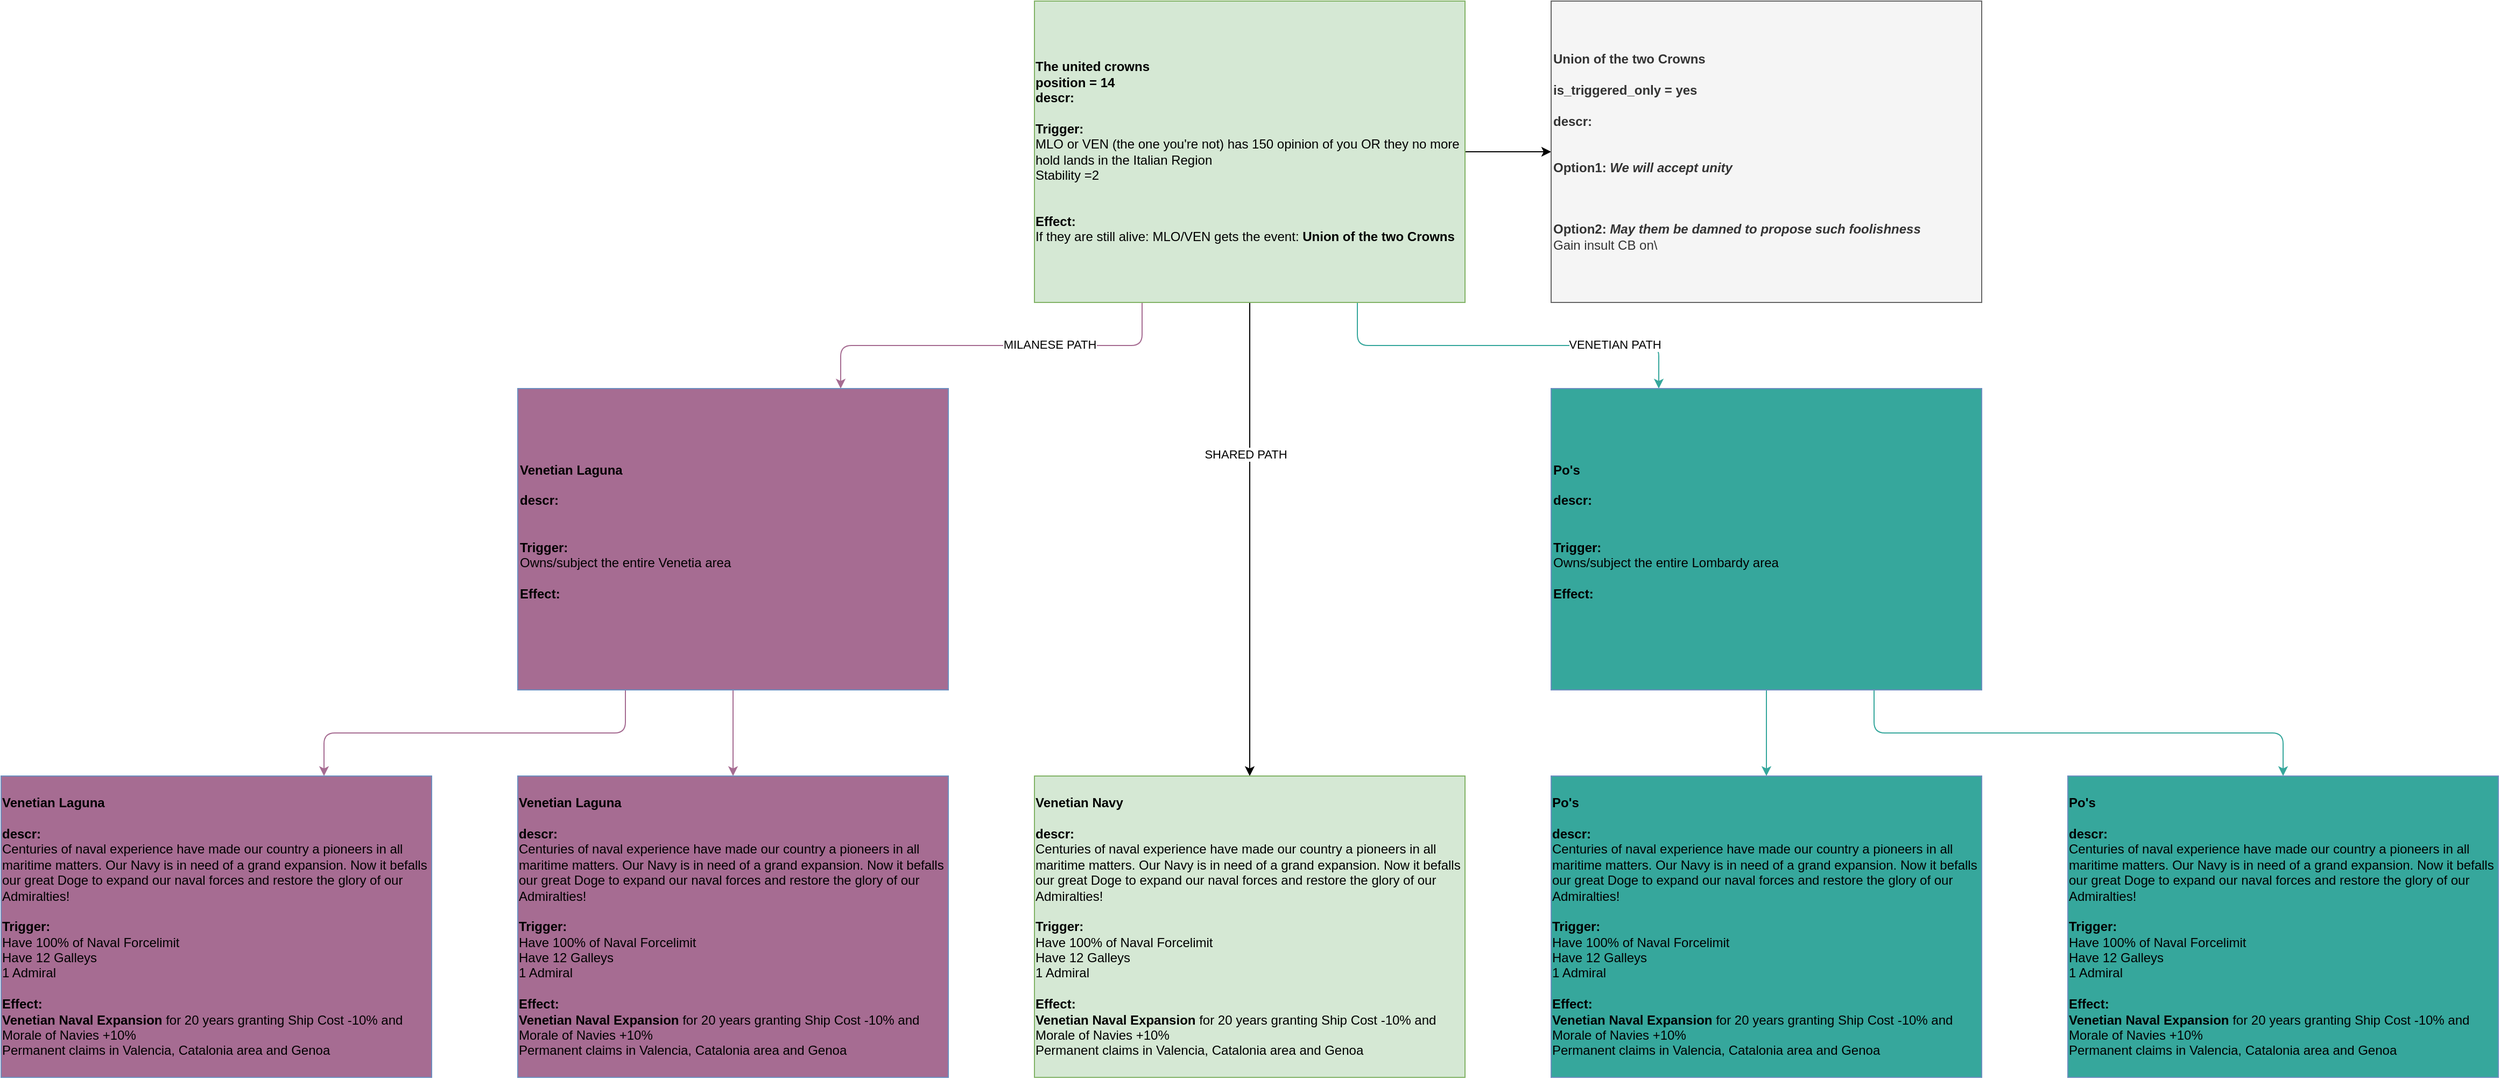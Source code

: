 <mxfile version="12.9.13" type="device" pages="3"><diagram id="zerd9-6zfmthPv0T37ZO" name="Missions"><mxGraphModel dx="1274" dy="419" grid="1" gridSize="10" guides="1" tooltips="1" connect="1" arrows="1" fold="1" page="1" pageScale="1" pageWidth="827" pageHeight="1169" math="0" shadow="0"><root><mxCell id="0"/><mxCell id="1" parent="0"/><mxCell id="Tof2A_ICv2ypKXXE4ndG-11" style="edgeStyle=orthogonalEdgeStyle;rounded=1;orthogonalLoop=1;jettySize=auto;html=1;exitX=0.25;exitY=1;exitDx=0;exitDy=0;entryX=0.75;entryY=0;entryDx=0;entryDy=0;strokeColor=#A66C92;" parent="1" source="Tof2A_ICv2ypKXXE4ndG-1" target="Tof2A_ICv2ypKXXE4ndG-2" edge="1"><mxGeometry relative="1" as="geometry"/></mxCell><mxCell id="Tof2A_ICv2ypKXXE4ndG-16" value="MILANESE PATH" style="edgeLabel;html=1;align=center;verticalAlign=middle;resizable=0;points=[];" parent="Tof2A_ICv2ypKXXE4ndG-11" vertex="1" connectable="0"><mxGeometry x="-0.296" y="-1" relative="1" as="geometry"><mxPoint as="offset"/></mxGeometry></mxCell><mxCell id="Tof2A_ICv2ypKXXE4ndG-12" style="edgeStyle=orthogonalEdgeStyle;rounded=1;orthogonalLoop=1;jettySize=auto;html=1;exitX=0.75;exitY=1;exitDx=0;exitDy=0;entryX=0.25;entryY=0;entryDx=0;entryDy=0;strokeColor=#36a79c;" parent="1" source="Tof2A_ICv2ypKXXE4ndG-1" target="Tof2A_ICv2ypKXXE4ndG-6" edge="1"><mxGeometry relative="1" as="geometry"/></mxCell><mxCell id="Tof2A_ICv2ypKXXE4ndG-17" value="VENETIAN PATH" style="edgeLabel;html=1;align=center;verticalAlign=middle;resizable=0;points=[];" parent="Tof2A_ICv2ypKXXE4ndG-12" vertex="1" connectable="0"><mxGeometry x="0.546" y="1" relative="1" as="geometry"><mxPoint as="offset"/></mxGeometry></mxCell><mxCell id="Tof2A_ICv2ypKXXE4ndG-15" value="" style="edgeStyle=orthogonalEdgeStyle;rounded=1;orthogonalLoop=1;jettySize=auto;html=1;" parent="1" source="Tof2A_ICv2ypKXXE4ndG-1" target="Tof2A_ICv2ypKXXE4ndG-14" edge="1"><mxGeometry relative="1" as="geometry"/></mxCell><mxCell id="eL-crTL1Sbga68vLstfi-1" value="SHARED PATH" style="edgeLabel;html=1;align=center;verticalAlign=middle;resizable=0;points=[];" vertex="1" connectable="0" parent="Tof2A_ICv2ypKXXE4ndG-15"><mxGeometry x="-0.359" y="-4" relative="1" as="geometry"><mxPoint as="offset"/></mxGeometry></mxCell><mxCell id="jUaCo4pysnGrMPntWtef-2" value="" style="edgeStyle=orthogonalEdgeStyle;rounded=0;orthogonalLoop=1;jettySize=auto;html=1;" edge="1" parent="1" source="Tof2A_ICv2ypKXXE4ndG-1" target="jUaCo4pysnGrMPntWtef-1"><mxGeometry relative="1" as="geometry"/></mxCell><mxCell id="Tof2A_ICv2ypKXXE4ndG-1" value="&lt;div style=&quot;text-align: left ; font-size: 12px&quot;&gt;&lt;span style=&quot;font-size: 12px&quot;&gt;&lt;b&gt;The united crowns&lt;/b&gt;&lt;/span&gt;&lt;/div&gt;&lt;div style=&quot;text-align: left ; font-size: 12px&quot;&gt;&lt;b&gt;position = 14&lt;/b&gt;&lt;br&gt;&lt;/div&gt;&lt;div style=&quot;text-align: left ; font-size: 12px&quot;&gt;&lt;b&gt;descr:&lt;/b&gt;&lt;br&gt;&lt;/div&gt;&lt;div style=&quot;text-align: left ; font-size: 12px&quot;&gt;&lt;span style=&quot;font-size: 12px&quot;&gt;&lt;br style=&quot;font-size: 12px&quot;&gt;&lt;/span&gt;&lt;/div&gt;&lt;div style=&quot;text-align: left ; font-size: 12px&quot;&gt;&lt;span style=&quot;font-size: 12px&quot;&gt;&lt;b&gt;Trigger:&lt;/b&gt;&lt;/span&gt;&lt;/div&gt;&lt;div style=&quot;text-align: left ; font-size: 12px&quot;&gt;MLO or VEN (the one you're not) has 150 opinion of you OR they no more hold lands in the Italian Region&lt;/div&gt;&lt;div style=&quot;text-align: left ; font-size: 12px&quot;&gt;Stability =2&lt;/div&gt;&lt;div style=&quot;text-align: left ; font-size: 12px&quot;&gt;&lt;br&gt;&lt;/div&gt;&lt;div style=&quot;text-align: left ; font-size: 12px&quot;&gt;&lt;span style=&quot;font-size: 12px&quot;&gt;&lt;br style=&quot;font-size: 12px&quot;&gt;&lt;/span&gt;&lt;/div&gt;&lt;div style=&quot;text-align: left ; font-size: 12px&quot;&gt;&lt;span style=&quot;font-size: 12px&quot;&gt;&lt;b&gt;Effect:&lt;/b&gt;&lt;/span&gt;&lt;/div&gt;&lt;div style=&quot;text-align: left ; font-size: 12px&quot;&gt;If they are still alive: MLO/VEN gets the event: &lt;b&gt;Union of the two Crowns&lt;/b&gt;&lt;/div&gt;" style="rounded=0;whiteSpace=wrap;html=1;fillColor=#d5e8d4;strokeColor=#82b366;fontSize=12;" parent="1" vertex="1"><mxGeometry x="960" width="400" height="280" as="geometry"/></mxCell><mxCell id="jUaCo4pysnGrMPntWtef-1" value="&lt;div style=&quot;font-size: 12px&quot;&gt;&lt;b&gt;Union of the two Crowns&lt;/b&gt;&lt;br&gt;&lt;/div&gt;&lt;div style=&quot;font-size: 12px&quot;&gt;&lt;span style=&quot;font-size: 12px&quot;&gt;&lt;br&gt;&lt;/span&gt;&lt;/div&gt;&lt;div style=&quot;font-size: 12px&quot;&gt;&lt;span style=&quot;font-size: 12px&quot;&gt;&lt;b&gt;is_triggered_only = yes&lt;/b&gt;&lt;/span&gt;&lt;/div&gt;&lt;div style=&quot;font-size: 12px&quot;&gt;&lt;span style=&quot;font-size: 12px&quot;&gt;&lt;br&gt;&lt;/span&gt;&lt;/div&gt;&lt;div style=&quot;font-size: 12px&quot;&gt;&lt;span style=&quot;font-size: 12px&quot;&gt;&lt;b&gt;descr:&lt;/b&gt;&lt;/span&gt;&lt;/div&gt;&lt;div style=&quot;font-size: 12px&quot;&gt;&lt;br&gt;&lt;/div&gt;&lt;div style=&quot;font-size: 12px&quot;&gt;&lt;span style=&quot;font-size: 12px&quot;&gt;&lt;br style=&quot;font-size: 12px&quot;&gt;&lt;/span&gt;&lt;/div&gt;&lt;div style=&quot;font-size: 12px&quot;&gt;&lt;span style=&quot;font-size: 12px&quot;&gt;&lt;b&gt;Option1: &lt;/b&gt;&lt;i&gt;&lt;b&gt;We will accept unity&lt;/b&gt;&lt;/i&gt;&lt;/span&gt;&lt;/div&gt;&lt;div style=&quot;font-size: 12px&quot;&gt;&lt;br&gt;&lt;/div&gt;&lt;div style=&quot;font-size: 12px&quot;&gt;&lt;br&gt;&lt;/div&gt;&lt;div style=&quot;font-size: 12px&quot;&gt;&lt;span style=&quot;font-size: 12px&quot;&gt;&lt;br style=&quot;font-size: 12px&quot;&gt;&lt;/span&gt;&lt;/div&gt;&lt;div style=&quot;font-size: 12px&quot;&gt;&lt;span style=&quot;font-size: 12px&quot;&gt;&lt;b&gt;Option2: &lt;i&gt;May them be damned to propose such&amp;nbsp;&lt;/i&gt;&lt;/b&gt;&lt;/span&gt;&lt;span&gt;&lt;b&gt;&lt;i&gt;foolishness&lt;/i&gt;&lt;/b&gt;&lt;/span&gt;&lt;/div&gt;&lt;div style=&quot;font-size: 12px&quot;&gt;Gain insult CB on\&lt;/div&gt;" style="rounded=0;whiteSpace=wrap;html=1;fillColor=#f5f5f5;strokeColor=#666666;fontSize=12;fontColor=#333333;align=left;verticalAlign=middle;" vertex="1" parent="1"><mxGeometry x="1440" width="400" height="280" as="geometry"/></mxCell><mxCell id="Tof2A_ICv2ypKXXE4ndG-14" value="&lt;div style=&quot;text-align: left ; font-size: 12px&quot;&gt;&lt;span style=&quot;font-size: 12px&quot;&gt;&lt;b&gt;Venetian Navy&lt;/b&gt;&lt;/span&gt;&lt;/div&gt;&lt;div style=&quot;text-align: left ; font-size: 12px&quot;&gt;&lt;span style=&quot;font-size: 12px&quot;&gt;&lt;br&gt;&lt;/span&gt;&lt;/div&gt;&lt;div style=&quot;text-align: left ; font-size: 12px&quot;&gt;&lt;span style=&quot;font-size: 12px&quot;&gt;&lt;b&gt;descr:&lt;/b&gt;&lt;/span&gt;&lt;/div&gt;&lt;div style=&quot;text-align: left ; font-size: 12px&quot;&gt;&lt;span style=&quot;font-size: 12px&quot;&gt;Centuries of naval experience have made our country a pioneers in all maritime matters. Our Navy is in need of a grand expansion. Now it befalls our great Doge to expand our naval forces and restore the glory of our Admiralties!&lt;/span&gt;&lt;/div&gt;&lt;div style=&quot;text-align: left ; font-size: 12px&quot;&gt;&lt;span style=&quot;font-size: 12px&quot;&gt;&lt;br style=&quot;font-size: 12px&quot;&gt;&lt;/span&gt;&lt;/div&gt;&lt;div style=&quot;text-align: left ; font-size: 12px&quot;&gt;&lt;span style=&quot;font-size: 12px&quot;&gt;&lt;b&gt;Trigger:&lt;/b&gt;&lt;/span&gt;&lt;/div&gt;&lt;div style=&quot;text-align: left ; font-size: 12px&quot;&gt;&lt;span style=&quot;font-size: 12px&quot;&gt;Have 100% of Naval Forcelimit&lt;/span&gt;&lt;/div&gt;&lt;div style=&quot;text-align: left ; font-size: 12px&quot;&gt;&lt;span style=&quot;font-size: 12px&quot;&gt;Have 12 Galleys&lt;/span&gt;&lt;/div&gt;&lt;div style=&quot;text-align: left ; font-size: 12px&quot;&gt;&lt;span style=&quot;font-size: 12px&quot;&gt;1 Admiral&lt;/span&gt;&lt;/div&gt;&lt;div style=&quot;text-align: left ; font-size: 12px&quot;&gt;&lt;span style=&quot;font-size: 12px&quot;&gt;&lt;br style=&quot;font-size: 12px&quot;&gt;&lt;/span&gt;&lt;/div&gt;&lt;div style=&quot;text-align: left ; font-size: 12px&quot;&gt;&lt;span style=&quot;font-size: 12px&quot;&gt;&lt;b&gt;Effect:&lt;/b&gt;&lt;/span&gt;&lt;/div&gt;&lt;div style=&quot;text-align: left ; font-size: 12px&quot;&gt;&lt;span style=&quot;font-size: 12px&quot;&gt;&lt;b&gt;Venetian Naval Expansion&lt;/b&gt;&amp;nbsp;for 20 years granting Ship Cost -10% and Morale of Navies +10%&lt;/span&gt;&lt;/div&gt;&lt;div style=&quot;text-align: left ; font-size: 12px&quot;&gt;&lt;span style=&quot;font-size: 12px&quot;&gt;Permanent claims in Valencia, Catalonia area and Genoa&lt;/span&gt;&lt;/div&gt;" style="rounded=0;whiteSpace=wrap;html=1;fillColor=#d5e8d4;strokeColor=#82b366;fontSize=12;" parent="1" vertex="1"><mxGeometry x="960" y="720" width="400" height="280" as="geometry"/></mxCell><mxCell id="Tof2A_ICv2ypKXXE4ndG-23" value="" style="edgeStyle=orthogonalEdgeStyle;rounded=1;orthogonalLoop=1;jettySize=auto;html=1;strokeColor=#36A79C;fillColor=#d5e8d4;" parent="1" source="Tof2A_ICv2ypKXXE4ndG-6" target="Tof2A_ICv2ypKXXE4ndG-22" edge="1"><mxGeometry relative="1" as="geometry"/></mxCell><mxCell id="Tof2A_ICv2ypKXXE4ndG-25" value="" style="edgeStyle=orthogonalEdgeStyle;rounded=1;orthogonalLoop=1;jettySize=auto;html=1;strokeColor=#36A79C;fillColor=#d5e8d4;exitX=0.75;exitY=1;exitDx=0;exitDy=0;" parent="1" source="Tof2A_ICv2ypKXXE4ndG-6" target="Tof2A_ICv2ypKXXE4ndG-24" edge="1"><mxGeometry relative="1" as="geometry"/></mxCell><mxCell id="Tof2A_ICv2ypKXXE4ndG-6" value="&lt;div style=&quot;font-size: 12px&quot;&gt;&lt;span style=&quot;font-size: 12px&quot;&gt;&lt;b&gt;Po's&amp;nbsp;&lt;/b&gt;&lt;/span&gt;&lt;/div&gt;&lt;div style=&quot;font-size: 12px&quot;&gt;&lt;span style=&quot;font-size: 12px&quot;&gt;&lt;br&gt;&lt;/span&gt;&lt;/div&gt;&lt;div style=&quot;font-size: 12px&quot;&gt;&lt;span style=&quot;font-size: 12px&quot;&gt;&lt;b&gt;descr:&lt;/b&gt;&lt;/span&gt;&lt;/div&gt;&lt;div style=&quot;font-size: 12px&quot;&gt;&lt;br&gt;&lt;/div&gt;&lt;div style=&quot;font-size: 12px&quot;&gt;&lt;span style=&quot;font-size: 12px&quot;&gt;&lt;br style=&quot;font-size: 12px&quot;&gt;&lt;/span&gt;&lt;/div&gt;&lt;div style=&quot;font-size: 12px&quot;&gt;&lt;span style=&quot;font-size: 12px&quot;&gt;&lt;b&gt;Trigger:&lt;/b&gt;&lt;/span&gt;&lt;/div&gt;&lt;div style=&quot;font-size: 12px&quot;&gt;Owns/subject the entire Lombardy area&lt;/div&gt;&lt;div style=&quot;font-size: 12px&quot;&gt;&lt;span style=&quot;font-size: 12px&quot;&gt;&lt;br style=&quot;font-size: 12px&quot;&gt;&lt;/span&gt;&lt;/div&gt;&lt;div style=&quot;font-size: 12px&quot;&gt;&lt;span style=&quot;font-size: 12px&quot;&gt;&lt;b&gt;Effect:&lt;/b&gt;&lt;/span&gt;&lt;/div&gt;&lt;div style=&quot;font-size: 12px&quot;&gt;&lt;br&gt;&lt;/div&gt;" style="rounded=0;whiteSpace=wrap;html=1;fillColor=#36A79C;strokeColor=#6c8ebf;fontSize=12;align=left;" parent="1" vertex="1"><mxGeometry x="1440" y="360" width="400" height="280" as="geometry"/></mxCell><mxCell id="Tof2A_ICv2ypKXXE4ndG-24" value="&lt;div style=&quot;text-align: left ; font-size: 12px&quot;&gt;&lt;span style=&quot;font-size: 12px&quot;&gt;&lt;b&gt;Po's&amp;nbsp;&lt;/b&gt;&lt;/span&gt;&lt;/div&gt;&lt;div style=&quot;text-align: left ; font-size: 12px&quot;&gt;&lt;span style=&quot;font-size: 12px&quot;&gt;&lt;br&gt;&lt;/span&gt;&lt;/div&gt;&lt;div style=&quot;text-align: left ; font-size: 12px&quot;&gt;&lt;span style=&quot;font-size: 12px&quot;&gt;&lt;b&gt;descr:&lt;/b&gt;&lt;/span&gt;&lt;/div&gt;&lt;div style=&quot;text-align: left ; font-size: 12px&quot;&gt;&lt;span style=&quot;font-size: 12px&quot;&gt;Centuries of naval experience have made our country a pioneers in all maritime matters. Our Navy is in need of a grand expansion. Now it befalls our great Doge to expand our naval forces and restore the glory of our Admiralties!&lt;/span&gt;&lt;/div&gt;&lt;div style=&quot;text-align: left ; font-size: 12px&quot;&gt;&lt;span style=&quot;font-size: 12px&quot;&gt;&lt;br style=&quot;font-size: 12px&quot;&gt;&lt;/span&gt;&lt;/div&gt;&lt;div style=&quot;text-align: left ; font-size: 12px&quot;&gt;&lt;span style=&quot;font-size: 12px&quot;&gt;&lt;b&gt;Trigger:&lt;/b&gt;&lt;/span&gt;&lt;/div&gt;&lt;div style=&quot;text-align: left ; font-size: 12px&quot;&gt;&lt;span style=&quot;font-size: 12px&quot;&gt;Have 100% of Naval Forcelimit&lt;/span&gt;&lt;/div&gt;&lt;div style=&quot;text-align: left ; font-size: 12px&quot;&gt;&lt;span style=&quot;font-size: 12px&quot;&gt;Have 12 Galleys&lt;/span&gt;&lt;/div&gt;&lt;div style=&quot;text-align: left ; font-size: 12px&quot;&gt;&lt;span style=&quot;font-size: 12px&quot;&gt;1 Admiral&lt;/span&gt;&lt;/div&gt;&lt;div style=&quot;text-align: left ; font-size: 12px&quot;&gt;&lt;span style=&quot;font-size: 12px&quot;&gt;&lt;br style=&quot;font-size: 12px&quot;&gt;&lt;/span&gt;&lt;/div&gt;&lt;div style=&quot;text-align: left ; font-size: 12px&quot;&gt;&lt;span style=&quot;font-size: 12px&quot;&gt;&lt;b&gt;Effect:&lt;/b&gt;&lt;/span&gt;&lt;/div&gt;&lt;div style=&quot;text-align: left ; font-size: 12px&quot;&gt;&lt;span style=&quot;font-size: 12px&quot;&gt;&lt;b&gt;Venetian Naval Expansion&lt;/b&gt;&amp;nbsp;for 20 years granting Ship Cost -10% and Morale of Navies +10%&lt;/span&gt;&lt;/div&gt;&lt;div style=&quot;text-align: left ; font-size: 12px&quot;&gt;&lt;span style=&quot;font-size: 12px&quot;&gt;Permanent claims in Valencia, Catalonia area and Genoa&lt;/span&gt;&lt;/div&gt;" style="rounded=0;whiteSpace=wrap;html=1;fillColor=#36A79C;strokeColor=#6c8ebf;fontSize=12;" parent="1" vertex="1"><mxGeometry x="1920" y="720" width="400" height="280" as="geometry"/></mxCell><mxCell id="Tof2A_ICv2ypKXXE4ndG-22" value="&lt;div style=&quot;text-align: left ; font-size: 12px&quot;&gt;&lt;span style=&quot;font-size: 12px&quot;&gt;&lt;b&gt;Po's&amp;nbsp;&lt;/b&gt;&lt;/span&gt;&lt;/div&gt;&lt;div style=&quot;text-align: left ; font-size: 12px&quot;&gt;&lt;span style=&quot;font-size: 12px&quot;&gt;&lt;br&gt;&lt;/span&gt;&lt;/div&gt;&lt;div style=&quot;text-align: left ; font-size: 12px&quot;&gt;&lt;span style=&quot;font-size: 12px&quot;&gt;&lt;b&gt;descr:&lt;/b&gt;&lt;/span&gt;&lt;/div&gt;&lt;div style=&quot;text-align: left ; font-size: 12px&quot;&gt;&lt;span style=&quot;font-size: 12px&quot;&gt;Centuries of naval experience have made our country a pioneers in all maritime matters. Our Navy is in need of a grand expansion. Now it befalls our great Doge to expand our naval forces and restore the glory of our Admiralties!&lt;/span&gt;&lt;/div&gt;&lt;div style=&quot;text-align: left ; font-size: 12px&quot;&gt;&lt;span style=&quot;font-size: 12px&quot;&gt;&lt;br style=&quot;font-size: 12px&quot;&gt;&lt;/span&gt;&lt;/div&gt;&lt;div style=&quot;text-align: left ; font-size: 12px&quot;&gt;&lt;span style=&quot;font-size: 12px&quot;&gt;&lt;b&gt;Trigger:&lt;/b&gt;&lt;/span&gt;&lt;/div&gt;&lt;div style=&quot;text-align: left ; font-size: 12px&quot;&gt;&lt;span style=&quot;font-size: 12px&quot;&gt;Have 100% of Naval Forcelimit&lt;/span&gt;&lt;/div&gt;&lt;div style=&quot;text-align: left ; font-size: 12px&quot;&gt;&lt;span style=&quot;font-size: 12px&quot;&gt;Have 12 Galleys&lt;/span&gt;&lt;/div&gt;&lt;div style=&quot;text-align: left ; font-size: 12px&quot;&gt;&lt;span style=&quot;font-size: 12px&quot;&gt;1 Admiral&lt;/span&gt;&lt;/div&gt;&lt;div style=&quot;text-align: left ; font-size: 12px&quot;&gt;&lt;span style=&quot;font-size: 12px&quot;&gt;&lt;br style=&quot;font-size: 12px&quot;&gt;&lt;/span&gt;&lt;/div&gt;&lt;div style=&quot;text-align: left ; font-size: 12px&quot;&gt;&lt;span style=&quot;font-size: 12px&quot;&gt;&lt;b&gt;Effect:&lt;/b&gt;&lt;/span&gt;&lt;/div&gt;&lt;div style=&quot;text-align: left ; font-size: 12px&quot;&gt;&lt;span style=&quot;font-size: 12px&quot;&gt;&lt;b&gt;Venetian Naval Expansion&lt;/b&gt;&amp;nbsp;for 20 years granting Ship Cost -10% and Morale of Navies +10%&lt;/span&gt;&lt;/div&gt;&lt;div style=&quot;text-align: left ; font-size: 12px&quot;&gt;&lt;span style=&quot;font-size: 12px&quot;&gt;Permanent claims in Valencia, Catalonia area and Genoa&lt;/span&gt;&lt;/div&gt;" style="rounded=0;whiteSpace=wrap;html=1;fillColor=#36A79C;strokeColor=#6c8ebf;fontSize=12;" parent="1" vertex="1"><mxGeometry x="1440" y="720" width="400" height="280" as="geometry"/></mxCell><mxCell id="Tof2A_ICv2ypKXXE4ndG-19" value="" style="edgeStyle=orthogonalEdgeStyle;rounded=1;orthogonalLoop=1;jettySize=auto;html=1;strokeColor=#A66C92;" parent="1" source="Tof2A_ICv2ypKXXE4ndG-2" target="Tof2A_ICv2ypKXXE4ndG-18" edge="1"><mxGeometry relative="1" as="geometry"/></mxCell><mxCell id="Tof2A_ICv2ypKXXE4ndG-21" value="" style="edgeStyle=orthogonalEdgeStyle;rounded=1;orthogonalLoop=1;jettySize=auto;html=1;strokeColor=#A66C92;exitX=0.25;exitY=1;exitDx=0;exitDy=0;entryX=0.75;entryY=0;entryDx=0;entryDy=0;" parent="1" source="Tof2A_ICv2ypKXXE4ndG-2" target="Tof2A_ICv2ypKXXE4ndG-20" edge="1"><mxGeometry relative="1" as="geometry"/></mxCell><mxCell id="Tof2A_ICv2ypKXXE4ndG-2" value="&lt;div style=&quot;font-size: 12px&quot;&gt;&lt;span style=&quot;font-size: 12px&quot;&gt;&lt;b&gt;Venetian Laguna&lt;/b&gt;&lt;/span&gt;&lt;/div&gt;&lt;div style=&quot;font-size: 12px&quot;&gt;&lt;span style=&quot;font-size: 12px&quot;&gt;&lt;br&gt;&lt;/span&gt;&lt;/div&gt;&lt;div style=&quot;font-size: 12px&quot;&gt;&lt;span style=&quot;font-size: 12px&quot;&gt;&lt;b&gt;descr:&lt;/b&gt;&lt;/span&gt;&lt;/div&gt;&lt;div style=&quot;font-size: 12px&quot;&gt;&lt;br&gt;&lt;/div&gt;&lt;div style=&quot;font-size: 12px&quot;&gt;&lt;span style=&quot;font-size: 12px&quot;&gt;&lt;br style=&quot;font-size: 12px&quot;&gt;&lt;/span&gt;&lt;/div&gt;&lt;div style=&quot;font-size: 12px&quot;&gt;&lt;span style=&quot;font-size: 12px&quot;&gt;&lt;b&gt;Trigger:&lt;/b&gt;&lt;/span&gt;&lt;/div&gt;&lt;div style=&quot;font-size: 12px&quot;&gt;Owns/subject the entire Venetia area&lt;/div&gt;&lt;div style=&quot;font-size: 12px&quot;&gt;&lt;span style=&quot;font-size: 12px&quot;&gt;&lt;br style=&quot;font-size: 12px&quot;&gt;&lt;/span&gt;&lt;/div&gt;&lt;div style=&quot;font-size: 12px&quot;&gt;&lt;span style=&quot;font-size: 12px&quot;&gt;&lt;b&gt;Effect:&lt;/b&gt;&lt;/span&gt;&lt;/div&gt;&lt;div style=&quot;font-size: 12px&quot;&gt;&lt;br&gt;&lt;/div&gt;" style="rounded=0;whiteSpace=wrap;html=1;fillColor=#a66c92;strokeColor=#6c8ebf;fontSize=12;align=left;" parent="1" vertex="1"><mxGeometry x="480" y="360" width="400" height="280" as="geometry"/></mxCell><mxCell id="Tof2A_ICv2ypKXXE4ndG-20" value="&lt;div style=&quot;text-align: left ; font-size: 12px&quot;&gt;&lt;span style=&quot;font-size: 12px&quot;&gt;&lt;b&gt;Venetian Laguna&lt;/b&gt;&lt;/span&gt;&lt;/div&gt;&lt;div style=&quot;text-align: left ; font-size: 12px&quot;&gt;&lt;span style=&quot;font-size: 12px&quot;&gt;&lt;br&gt;&lt;/span&gt;&lt;/div&gt;&lt;div style=&quot;text-align: left ; font-size: 12px&quot;&gt;&lt;span style=&quot;font-size: 12px&quot;&gt;&lt;b&gt;descr:&lt;/b&gt;&lt;/span&gt;&lt;/div&gt;&lt;div style=&quot;text-align: left ; font-size: 12px&quot;&gt;&lt;span style=&quot;font-size: 12px&quot;&gt;Centuries of naval experience have made our country a pioneers in all maritime matters. Our Navy is in need of a grand expansion. Now it befalls our great Doge to expand our naval forces and restore the glory of our Admiralties!&lt;/span&gt;&lt;/div&gt;&lt;div style=&quot;text-align: left ; font-size: 12px&quot;&gt;&lt;span style=&quot;font-size: 12px&quot;&gt;&lt;br style=&quot;font-size: 12px&quot;&gt;&lt;/span&gt;&lt;/div&gt;&lt;div style=&quot;text-align: left ; font-size: 12px&quot;&gt;&lt;span style=&quot;font-size: 12px&quot;&gt;&lt;b&gt;Trigger:&lt;/b&gt;&lt;/span&gt;&lt;/div&gt;&lt;div style=&quot;text-align: left ; font-size: 12px&quot;&gt;&lt;span style=&quot;font-size: 12px&quot;&gt;Have 100% of Naval Forcelimit&lt;/span&gt;&lt;/div&gt;&lt;div style=&quot;text-align: left ; font-size: 12px&quot;&gt;&lt;span style=&quot;font-size: 12px&quot;&gt;Have 12 Galleys&lt;/span&gt;&lt;/div&gt;&lt;div style=&quot;text-align: left ; font-size: 12px&quot;&gt;&lt;span style=&quot;font-size: 12px&quot;&gt;1 Admiral&lt;/span&gt;&lt;/div&gt;&lt;div style=&quot;text-align: left ; font-size: 12px&quot;&gt;&lt;span style=&quot;font-size: 12px&quot;&gt;&lt;br style=&quot;font-size: 12px&quot;&gt;&lt;/span&gt;&lt;/div&gt;&lt;div style=&quot;text-align: left ; font-size: 12px&quot;&gt;&lt;span style=&quot;font-size: 12px&quot;&gt;&lt;b&gt;Effect:&lt;/b&gt;&lt;/span&gt;&lt;/div&gt;&lt;div style=&quot;text-align: left ; font-size: 12px&quot;&gt;&lt;span style=&quot;font-size: 12px&quot;&gt;&lt;b&gt;Venetian Naval Expansion&lt;/b&gt;&amp;nbsp;for 20 years granting Ship Cost -10% and Morale of Navies +10%&lt;/span&gt;&lt;/div&gt;&lt;div style=&quot;text-align: left ; font-size: 12px&quot;&gt;&lt;span style=&quot;font-size: 12px&quot;&gt;Permanent claims in Valencia, Catalonia area and Genoa&lt;/span&gt;&lt;/div&gt;" style="rounded=0;whiteSpace=wrap;html=1;fillColor=#a66c92;strokeColor=#6c8ebf;fontSize=12;" parent="1" vertex="1"><mxGeometry y="720" width="400" height="280" as="geometry"/></mxCell><mxCell id="Tof2A_ICv2ypKXXE4ndG-18" value="&lt;div style=&quot;text-align: left ; font-size: 12px&quot;&gt;&lt;span style=&quot;font-size: 12px&quot;&gt;&lt;b&gt;Venetian Laguna&lt;/b&gt;&lt;/span&gt;&lt;/div&gt;&lt;div style=&quot;text-align: left ; font-size: 12px&quot;&gt;&lt;span style=&quot;font-size: 12px&quot;&gt;&lt;br&gt;&lt;/span&gt;&lt;/div&gt;&lt;div style=&quot;text-align: left ; font-size: 12px&quot;&gt;&lt;span style=&quot;font-size: 12px&quot;&gt;&lt;b&gt;descr:&lt;/b&gt;&lt;/span&gt;&lt;/div&gt;&lt;div style=&quot;text-align: left ; font-size: 12px&quot;&gt;&lt;span style=&quot;font-size: 12px&quot;&gt;Centuries of naval experience have made our country a pioneers in all maritime matters. Our Navy is in need of a grand expansion. Now it befalls our great Doge to expand our naval forces and restore the glory of our Admiralties!&lt;/span&gt;&lt;/div&gt;&lt;div style=&quot;text-align: left ; font-size: 12px&quot;&gt;&lt;span style=&quot;font-size: 12px&quot;&gt;&lt;br style=&quot;font-size: 12px&quot;&gt;&lt;/span&gt;&lt;/div&gt;&lt;div style=&quot;text-align: left ; font-size: 12px&quot;&gt;&lt;span style=&quot;font-size: 12px&quot;&gt;&lt;b&gt;Trigger:&lt;/b&gt;&lt;/span&gt;&lt;/div&gt;&lt;div style=&quot;text-align: left ; font-size: 12px&quot;&gt;&lt;span style=&quot;font-size: 12px&quot;&gt;Have 100% of Naval Forcelimit&lt;/span&gt;&lt;/div&gt;&lt;div style=&quot;text-align: left ; font-size: 12px&quot;&gt;&lt;span style=&quot;font-size: 12px&quot;&gt;Have 12 Galleys&lt;/span&gt;&lt;/div&gt;&lt;div style=&quot;text-align: left ; font-size: 12px&quot;&gt;&lt;span style=&quot;font-size: 12px&quot;&gt;1 Admiral&lt;/span&gt;&lt;/div&gt;&lt;div style=&quot;text-align: left ; font-size: 12px&quot;&gt;&lt;span style=&quot;font-size: 12px&quot;&gt;&lt;br style=&quot;font-size: 12px&quot;&gt;&lt;/span&gt;&lt;/div&gt;&lt;div style=&quot;text-align: left ; font-size: 12px&quot;&gt;&lt;span style=&quot;font-size: 12px&quot;&gt;&lt;b&gt;Effect:&lt;/b&gt;&lt;/span&gt;&lt;/div&gt;&lt;div style=&quot;text-align: left ; font-size: 12px&quot;&gt;&lt;span style=&quot;font-size: 12px&quot;&gt;&lt;b&gt;Venetian Naval Expansion&lt;/b&gt;&amp;nbsp;for 20 years granting Ship Cost -10% and Morale of Navies +10%&lt;/span&gt;&lt;/div&gt;&lt;div style=&quot;text-align: left ; font-size: 12px&quot;&gt;&lt;span style=&quot;font-size: 12px&quot;&gt;Permanent claims in Valencia, Catalonia area and Genoa&lt;/span&gt;&lt;/div&gt;" style="rounded=0;whiteSpace=wrap;html=1;fillColor=#a66c92;strokeColor=#6c8ebf;fontSize=12;" parent="1" vertex="1"><mxGeometry x="480" y="720" width="400" height="280" as="geometry"/></mxCell></root></mxGraphModel></diagram><diagram id="PmC-AmN1hSZy6Y5TknLG" name="Events"><mxGraphModel dx="892" dy="293" grid="1" gridSize="10" guides="1" tooltips="1" connect="1" arrows="1" fold="1" page="1" pageScale="1" pageWidth="827" pageHeight="1169" math="0" shadow="0"><root><mxCell id="pXyYms7_f2iIq2GvHXi6-0"/><mxCell id="pXyYms7_f2iIq2GvHXi6-1" parent="pXyYms7_f2iIq2GvHXi6-0"/></root></mxGraphModel></diagram><diagram id="yTSLt-REnbnbJ8ACX4_K" name="Decision"><mxGraphModel dx="892" dy="293" grid="1" gridSize="10" guides="1" tooltips="1" connect="1" arrows="1" fold="1" page="1" pageScale="1" pageWidth="827" pageHeight="1169" math="0" shadow="0"><root><mxCell id="KjDicTzsFZVAUnpRKoCI-0"/><mxCell id="KjDicTzsFZVAUnpRKoCI-1" parent="KjDicTzsFZVAUnpRKoCI-0"/><mxCell id="jkoJrb6IKHJv4vkUuyT0-0" value="&lt;div style=&quot;font-size: 12px&quot;&gt;&lt;b&gt;Form the Kingdom of Lombardy-Venetia&lt;/b&gt;&lt;br&gt;&lt;/div&gt;&lt;div style=&quot;font-size: 12px&quot;&gt;&lt;b&gt;&lt;br&gt;&lt;/b&gt;&lt;/div&gt;&lt;div style=&quot;font-size: 12px&quot;&gt;&lt;b&gt;potential:&lt;/b&gt;&lt;span&gt;&amp;nbsp;MLO/VEN, primary_culture venetian/lombard,&amp;nbsp;&lt;/span&gt;&lt;br&gt;&lt;/div&gt;&lt;div style=&quot;font-size: 12px&quot;&gt;&lt;span&gt;&lt;b&gt;allow:&lt;/b&gt;&amp;nbsp;adm_tech = 5, no vassal, nor war, not exists LVE&lt;/span&gt;&lt;/div&gt;&lt;div style=&quot;font-size: 12px&quot;&gt;&lt;span&gt;1.1 allied with the other&lt;/span&gt;&lt;/div&gt;&lt;div style=&quot;font-size: 12px&quot;&gt;&lt;span&gt;1.2. 75 trust&lt;/span&gt;&lt;/div&gt;&lt;div style=&quot;font-size: 12px&quot;&gt;&lt;span&gt;1.3. 150 opinion&lt;/span&gt;&lt;br&gt;&lt;/div&gt;&lt;div style=&quot;font-size: 12px&quot;&gt;OR:&lt;span&gt;&lt;br&gt;&lt;/span&gt;&lt;/div&gt;&lt;div style=&quot;font-size: 12px&quot;&gt;2.1 the other is vassal&lt;/div&gt;&lt;div style=&quot;font-size: 12px&quot;&gt;OR&amp;nbsp;&lt;/div&gt;&lt;div style=&quot;font-size: 12px&quot;&gt;2.2 owns historical capital (104/112)&lt;/div&gt;&lt;div style=&quot;font-size: 12px&quot;&gt;2.3 the other has 0 provinces in the Italian region&lt;/div&gt;&lt;div style=&quot;font-size: 12px&quot;&gt;&lt;b&gt;&lt;br&gt;&lt;/b&gt;&lt;/div&gt;&lt;div style=&quot;font-size: 12px&quot;&gt;&lt;b&gt;descr:&lt;/b&gt;&lt;br&gt;&lt;/div&gt;&lt;div style=&quot;font-size: 12px&quot;&gt;&lt;br&gt;&lt;/div&gt;&lt;div style=&quot;font-size: 12px&quot;&gt;&lt;br&gt;&lt;/div&gt;&lt;div style=&quot;font-size: 12px&quot;&gt;&lt;b&gt;effect:&lt;/b&gt;&lt;/div&gt;&lt;div style=&quot;font-size: 12px&quot;&gt;change tag to LVE&lt;/div&gt;&lt;div style=&quot;font-size: 12px&quot;&gt;accepted culture lombard/venetian&lt;/div&gt;&lt;div style=&quot;font-size: 12px&quot;&gt;25 prestige, and 25 legitimacy equivalent&lt;/div&gt;" style="rounded=0;whiteSpace=wrap;html=1;fillColor=#f5f5f5;strokeColor=#666666;fontSize=12;fontColor=#333333;align=left;verticalAlign=middle;" vertex="1" parent="KjDicTzsFZVAUnpRKoCI-1"><mxGeometry width="400" height="280" as="geometry"/></mxCell></root></mxGraphModel></diagram></mxfile>